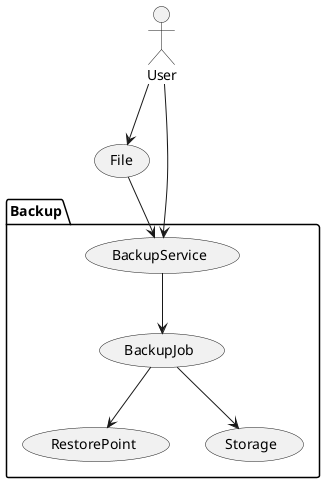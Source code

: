 ﻿@startuml

actor User

package Backup {
    usecase BackupService
    usecase BackupJob
    usecase RestorePoint
    usecase Storage   
}

usecase File

User --> BackupService
BackupService --> BackupJob
BackupJob --> RestorePoint
BackupJob --> Storage
User --> File
File --> BackupService


@enduml